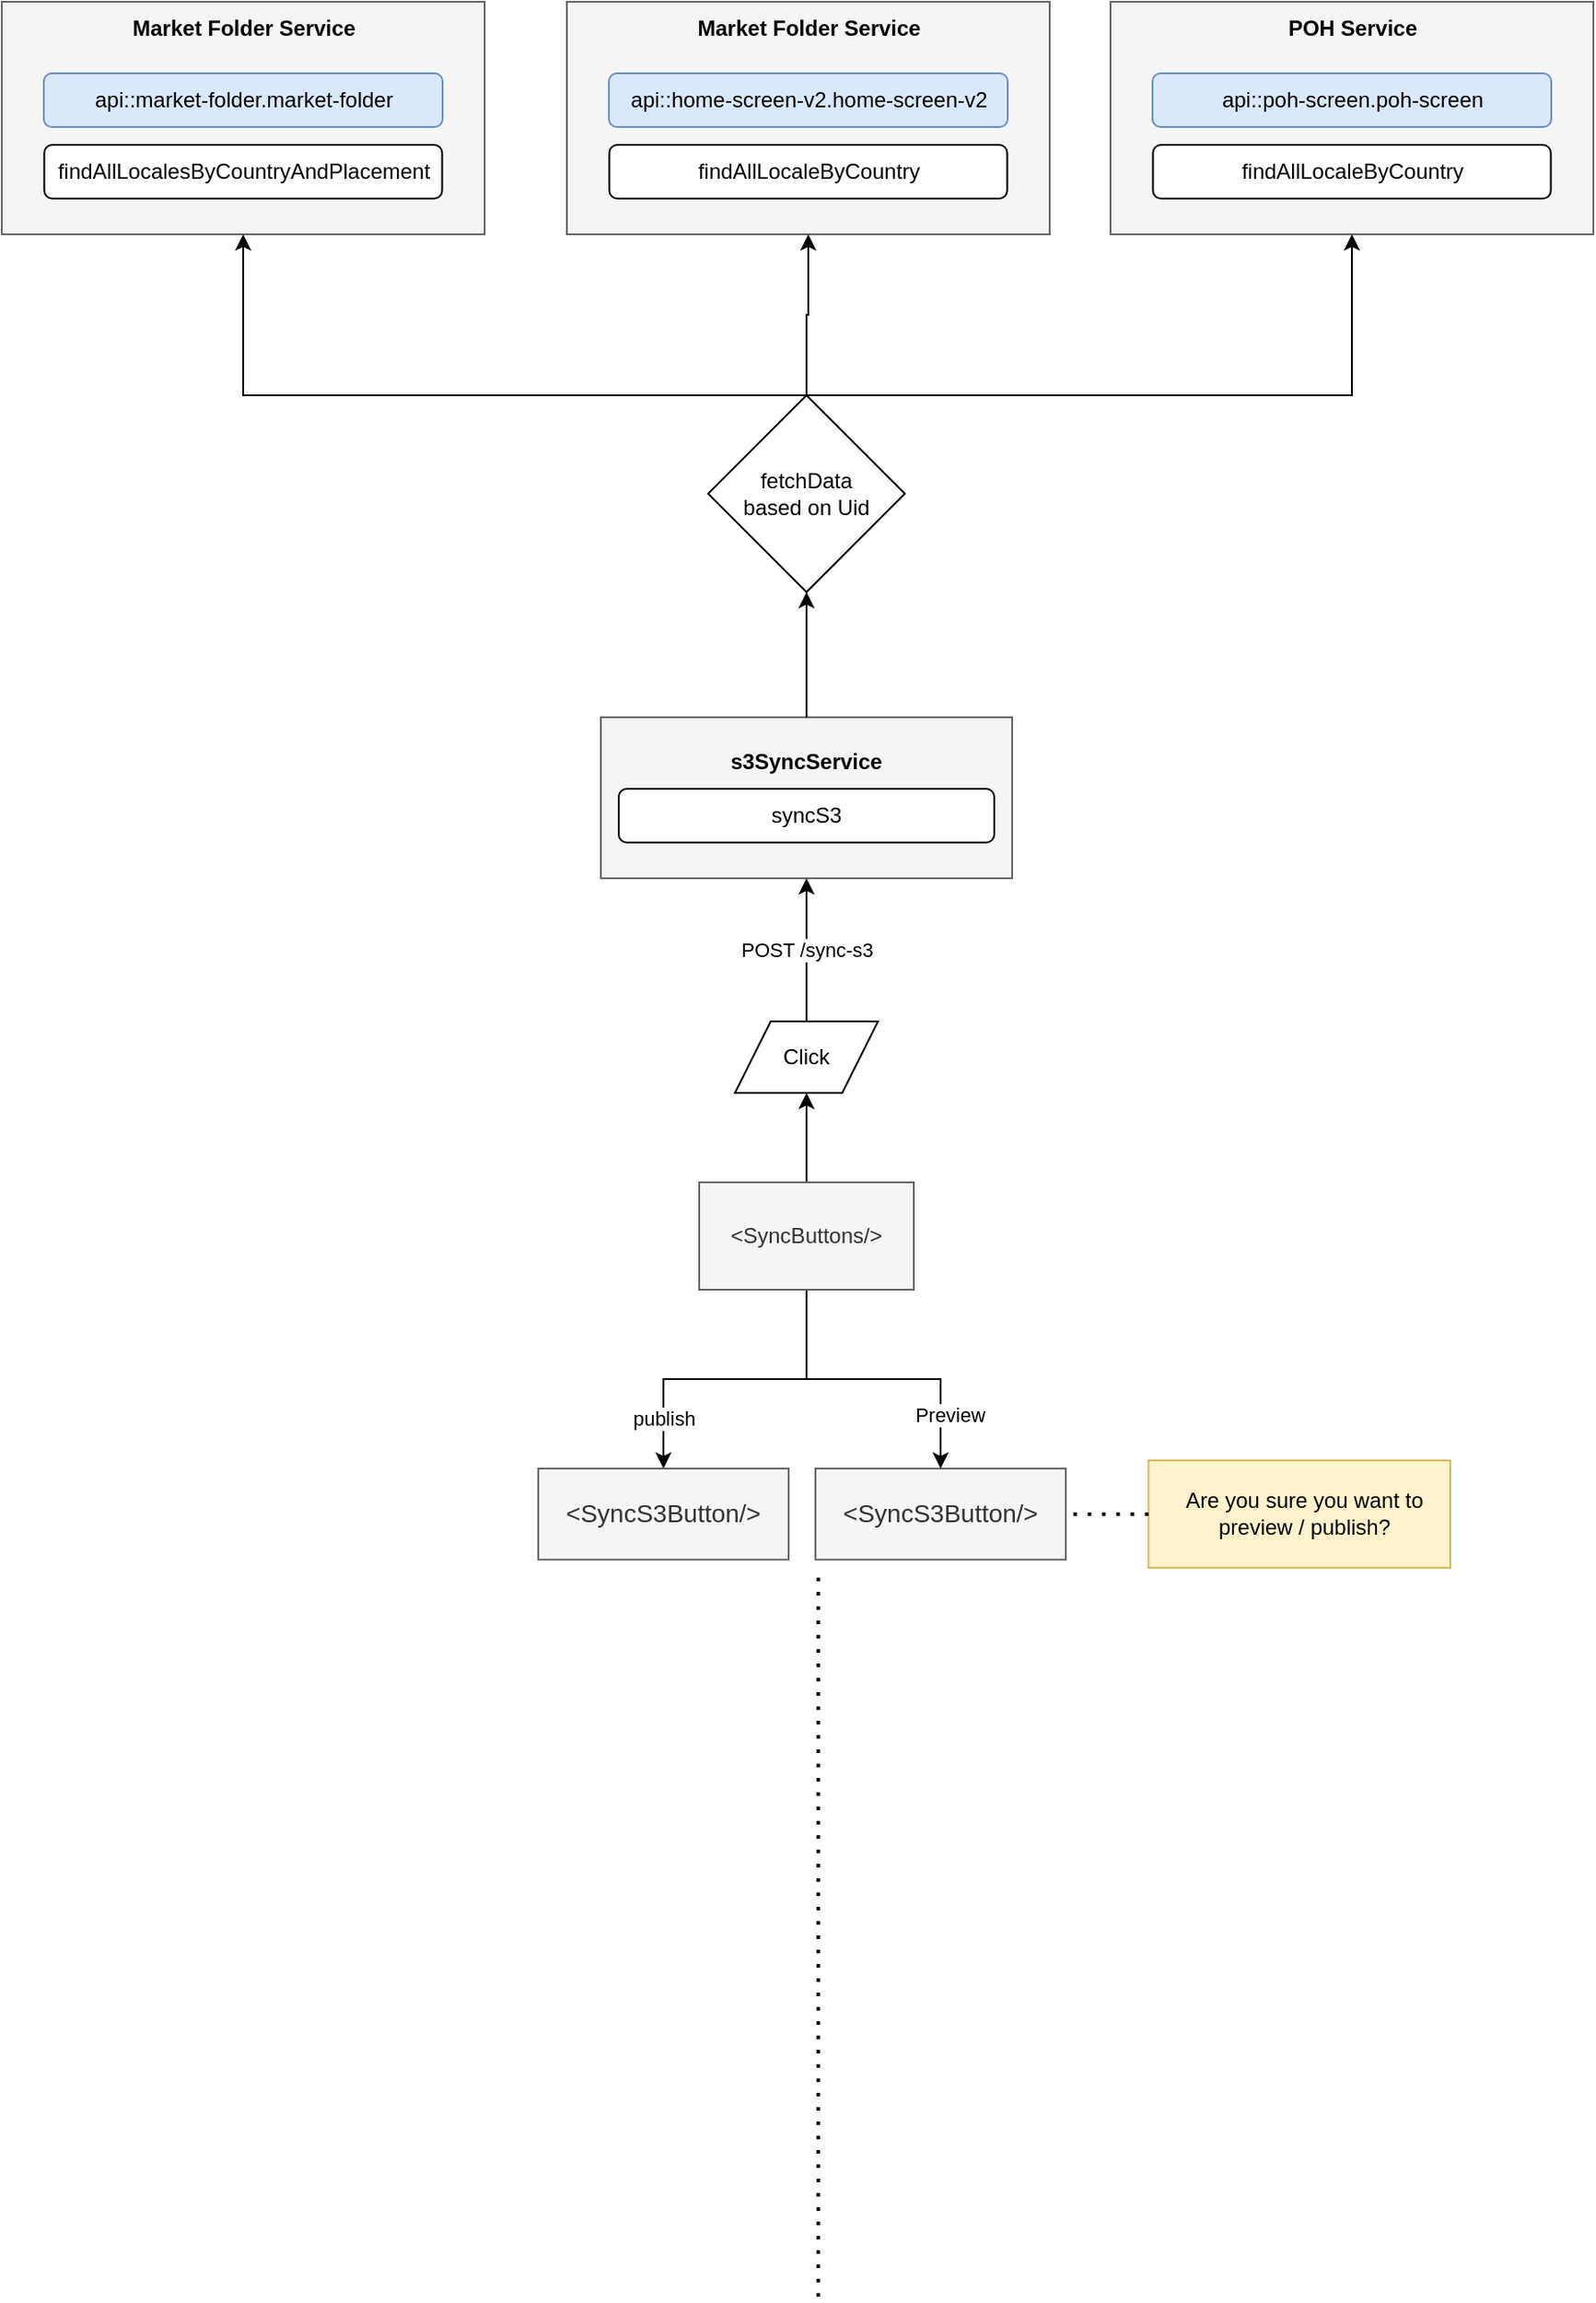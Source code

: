 <mxfile version="23.1.4" type="github" pages="2">
  <diagram name="Page-1" id="DTcIaV_wLtzkwECUcAM2">
    <mxGraphModel dx="2094" dy="819" grid="1" gridSize="10" guides="1" tooltips="1" connect="1" arrows="1" fold="1" page="1" pageScale="1" pageWidth="850" pageHeight="1100" math="0" shadow="0">
      <root>
        <mxCell id="0" />
        <mxCell id="1" parent="0" />
        <mxCell id="7XlLtOmRNYVBoCbLisl_-8" value="" style="rounded=0;whiteSpace=wrap;html=1;fillColor=#f5f5f5;fontColor=#333333;strokeColor=#666666;" parent="1" vertex="1">
          <mxGeometry x="306" y="40" width="270" height="130" as="geometry" />
        </mxCell>
        <mxCell id="7XlLtOmRNYVBoCbLisl_-7" value="findAllLocaleByCountry" style="rounded=1;whiteSpace=wrap;html=1;" parent="1" vertex="1">
          <mxGeometry x="329.75" y="120" width="222.5" height="30" as="geometry" />
        </mxCell>
        <mxCell id="7XlLtOmRNYVBoCbLisl_-10" value="&lt;b&gt;Market Folder Service&lt;/b&gt;" style="text;html=1;align=center;verticalAlign=middle;whiteSpace=wrap;rounded=0;" parent="1" vertex="1">
          <mxGeometry x="369.75" y="40" width="142.5" height="30" as="geometry" />
        </mxCell>
        <mxCell id="7XlLtOmRNYVBoCbLisl_-12" value="api::home-screen-v2.home-screen-v2" style="rounded=1;whiteSpace=wrap;html=1;fillColor=#dae8fc;strokeColor=#6c8ebf;" parent="1" vertex="1">
          <mxGeometry x="329.5" y="80" width="223" height="30" as="geometry" />
        </mxCell>
        <mxCell id="7XlLtOmRNYVBoCbLisl_-13" value="&lt;SyncS3Button/&gt;" style="text;whiteSpace=wrap;fillColor=#f5f5f5;fontColor=#333333;strokeColor=#666666;align=center;verticalAlign=middle;fontSize=14;" parent="1" vertex="1">
          <mxGeometry x="445" y="860.0" width="140" height="50.91" as="geometry" />
        </mxCell>
        <mxCell id="7XlLtOmRNYVBoCbLisl_-14" value="Are you sure you want to preview / publish?" style="rounded=0;whiteSpace=wrap;html=1;spacingLeft=6;fillColor=#fff2cc;strokeColor=#d6b656;" parent="1" vertex="1">
          <mxGeometry x="631.25" y="855.45" width="168.75" height="60" as="geometry" />
        </mxCell>
        <mxCell id="7XlLtOmRNYVBoCbLisl_-17" style="edgeStyle=orthogonalEdgeStyle;rounded=0;orthogonalLoop=1;jettySize=auto;html=1;entryX=0.5;entryY=0;entryDx=0;entryDy=0;" parent="1" source="7XlLtOmRNYVBoCbLisl_-16" target="7XlLtOmRNYVBoCbLisl_-13" edge="1">
          <mxGeometry relative="1" as="geometry" />
        </mxCell>
        <mxCell id="7XlLtOmRNYVBoCbLisl_-18" value="Preview" style="edgeLabel;html=1;align=center;verticalAlign=middle;resizable=0;points=[];" parent="7XlLtOmRNYVBoCbLisl_-17" vertex="1" connectable="0">
          <mxGeometry x="-0.257" y="-4" relative="1" as="geometry">
            <mxPoint x="65" y="16" as="offset" />
          </mxGeometry>
        </mxCell>
        <mxCell id="7XlLtOmRNYVBoCbLisl_-21" style="edgeStyle=orthogonalEdgeStyle;rounded=0;orthogonalLoop=1;jettySize=auto;html=1;" parent="1" source="7XlLtOmRNYVBoCbLisl_-16" target="7XlLtOmRNYVBoCbLisl_-19" edge="1">
          <mxGeometry relative="1" as="geometry" />
        </mxCell>
        <mxCell id="KmnuDJoxH2z4580PtnwU-12" style="edgeStyle=orthogonalEdgeStyle;rounded=0;orthogonalLoop=1;jettySize=auto;html=1;entryX=0.5;entryY=1;entryDx=0;entryDy=0;" edge="1" parent="1" source="7XlLtOmRNYVBoCbLisl_-16" target="KmnuDJoxH2z4580PtnwU-7">
          <mxGeometry relative="1" as="geometry" />
        </mxCell>
        <mxCell id="7XlLtOmRNYVBoCbLisl_-16" value="&amp;lt;SyncButtons/&amp;gt;" style="rounded=0;whiteSpace=wrap;html=1;fillColor=#f5f5f5;fontColor=#333333;strokeColor=#666666;" parent="1" vertex="1">
          <mxGeometry x="380" y="700" width="120" height="60" as="geometry" />
        </mxCell>
        <mxCell id="7XlLtOmRNYVBoCbLisl_-19" value="&lt;SyncS3Button/&gt;" style="text;whiteSpace=wrap;fillColor=#f5f5f5;fontColor=#333333;strokeColor=#666666;align=center;verticalAlign=middle;fontSize=14;" parent="1" vertex="1">
          <mxGeometry x="290" y="860.0" width="140" height="50.91" as="geometry" />
        </mxCell>
        <mxCell id="7XlLtOmRNYVBoCbLisl_-20" value="publish" style="edgeLabel;html=1;align=center;verticalAlign=middle;resizable=0;points=[];" parent="1" vertex="1" connectable="0">
          <mxGeometry x="356" y="816" as="geometry">
            <mxPoint x="4" y="16" as="offset" />
          </mxGeometry>
        </mxCell>
        <mxCell id="7XlLtOmRNYVBoCbLisl_-22" value="" style="endArrow=none;dashed=1;html=1;dashPattern=1 3;strokeWidth=2;rounded=0;exitX=0;exitY=0.5;exitDx=0;exitDy=0;entryX=1;entryY=0.5;entryDx=0;entryDy=0;" parent="1" source="7XlLtOmRNYVBoCbLisl_-14" target="7XlLtOmRNYVBoCbLisl_-13" edge="1">
          <mxGeometry width="50" height="50" relative="1" as="geometry">
            <mxPoint x="640" y="910" as="sourcePoint" />
            <mxPoint x="690" y="860" as="targetPoint" />
          </mxGeometry>
        </mxCell>
        <mxCell id="w2HYebdrCxl7yoWUbs6W-7" value="" style="endArrow=none;dashed=1;html=1;dashPattern=1 3;strokeWidth=2;rounded=0;entryX=0.722;entryY=0.214;entryDx=0;entryDy=0;entryPerimeter=0;exitX=0.722;exitY=1.006;exitDx=0;exitDy=0;exitPerimeter=0;" parent="1" edge="1">
          <mxGeometry width="50" height="50" relative="1" as="geometry">
            <mxPoint x="446.63" y="1323.06" as="sourcePoint" />
            <mxPoint x="446.63" y="919.14" as="targetPoint" />
          </mxGeometry>
        </mxCell>
        <mxCell id="KmnuDJoxH2z4580PtnwU-9" value="POST /sync-s3" style="edgeStyle=orthogonalEdgeStyle;rounded=0;orthogonalLoop=1;jettySize=auto;html=1;entryX=0.5;entryY=1;entryDx=0;entryDy=0;" edge="1" parent="1" source="KmnuDJoxH2z4580PtnwU-7" target="KmnuDJoxH2z4580PtnwU-2">
          <mxGeometry relative="1" as="geometry" />
        </mxCell>
        <mxCell id="KmnuDJoxH2z4580PtnwU-7" value="Click" style="shape=parallelogram;perimeter=parallelogramPerimeter;whiteSpace=wrap;html=1;fixedSize=1;" vertex="1" parent="1">
          <mxGeometry x="400" y="610" width="80" height="40" as="geometry" />
        </mxCell>
        <mxCell id="KmnuDJoxH2z4580PtnwU-13" value="" style="group" vertex="1" connectable="0" parent="1">
          <mxGeometry x="325" y="440" width="230" height="90" as="geometry" />
        </mxCell>
        <mxCell id="KmnuDJoxH2z4580PtnwU-2" value="" style="rounded=0;whiteSpace=wrap;html=1;fillColor=#f5f5f5;fontColor=#333333;strokeColor=#666666;" vertex="1" parent="KmnuDJoxH2z4580PtnwU-13">
          <mxGeometry width="230" height="90" as="geometry" />
        </mxCell>
        <mxCell id="KmnuDJoxH2z4580PtnwU-3" value="s3SyncService" style="text;html=1;align=center;verticalAlign=middle;whiteSpace=wrap;rounded=0;fontStyle=1" vertex="1" parent="KmnuDJoxH2z4580PtnwU-13">
          <mxGeometry x="65" y="10" width="100" height="30" as="geometry" />
        </mxCell>
        <mxCell id="KmnuDJoxH2z4580PtnwU-10" value="syncS3" style="rounded=1;whiteSpace=wrap;html=1;" vertex="1" parent="KmnuDJoxH2z4580PtnwU-13">
          <mxGeometry x="10" y="40" width="210" height="30" as="geometry" />
        </mxCell>
        <mxCell id="KmnuDJoxH2z4580PtnwU-15" value="" style="rounded=0;whiteSpace=wrap;html=1;fillColor=#f5f5f5;fontColor=#333333;strokeColor=#666666;" vertex="1" parent="1">
          <mxGeometry x="610" y="40" width="270" height="130" as="geometry" />
        </mxCell>
        <mxCell id="KmnuDJoxH2z4580PtnwU-16" value="findAllLocaleByCountry" style="rounded=1;whiteSpace=wrap;html=1;" vertex="1" parent="1">
          <mxGeometry x="633.75" y="120" width="222.5" height="30" as="geometry" />
        </mxCell>
        <mxCell id="KmnuDJoxH2z4580PtnwU-17" value="&lt;b&gt;POH Service&lt;/b&gt;" style="text;html=1;align=center;verticalAlign=middle;whiteSpace=wrap;rounded=0;" vertex="1" parent="1">
          <mxGeometry x="673.75" y="40" width="142.5" height="30" as="geometry" />
        </mxCell>
        <mxCell id="KmnuDJoxH2z4580PtnwU-18" value="api::poh-screen.poh-screen" style="rounded=1;whiteSpace=wrap;html=1;fillColor=#dae8fc;strokeColor=#6c8ebf;" vertex="1" parent="1">
          <mxGeometry x="633.5" y="80" width="223" height="30" as="geometry" />
        </mxCell>
        <mxCell id="KmnuDJoxH2z4580PtnwU-19" value="" style="rounded=0;whiteSpace=wrap;html=1;fillColor=#f5f5f5;fontColor=#333333;strokeColor=#666666;" vertex="1" parent="1">
          <mxGeometry x="-10" y="40" width="270" height="130" as="geometry" />
        </mxCell>
        <mxCell id="KmnuDJoxH2z4580PtnwU-20" value="findAllLocalesByCountryAndPlacement" style="rounded=1;whiteSpace=wrap;html=1;" vertex="1" parent="1">
          <mxGeometry x="13.75" y="120" width="222.5" height="30" as="geometry" />
        </mxCell>
        <mxCell id="KmnuDJoxH2z4580PtnwU-21" value="&lt;b&gt;Market Folder Service&lt;/b&gt;" style="text;html=1;align=center;verticalAlign=middle;whiteSpace=wrap;rounded=0;" vertex="1" parent="1">
          <mxGeometry x="53.75" y="40" width="142.5" height="30" as="geometry" />
        </mxCell>
        <mxCell id="KmnuDJoxH2z4580PtnwU-22" value="api::market-folder.market-folder" style="rounded=1;whiteSpace=wrap;html=1;fillColor=#dae8fc;strokeColor=#6c8ebf;" vertex="1" parent="1">
          <mxGeometry x="13.5" y="80" width="223" height="30" as="geometry" />
        </mxCell>
        <mxCell id="KmnuDJoxH2z4580PtnwU-24" style="edgeStyle=orthogonalEdgeStyle;rounded=0;orthogonalLoop=1;jettySize=auto;html=1;entryX=0.5;entryY=1;entryDx=0;entryDy=0;" edge="1" parent="1" source="KmnuDJoxH2z4580PtnwU-2" target="KmnuDJoxH2z4580PtnwU-25">
          <mxGeometry relative="1" as="geometry">
            <mxPoint x="440" y="390" as="targetPoint" />
          </mxGeometry>
        </mxCell>
        <mxCell id="KmnuDJoxH2z4580PtnwU-26" style="edgeStyle=orthogonalEdgeStyle;rounded=0;orthogonalLoop=1;jettySize=auto;html=1;entryX=0.5;entryY=1;entryDx=0;entryDy=0;" edge="1" parent="1" source="KmnuDJoxH2z4580PtnwU-25" target="7XlLtOmRNYVBoCbLisl_-8">
          <mxGeometry relative="1" as="geometry" />
        </mxCell>
        <mxCell id="KmnuDJoxH2z4580PtnwU-27" style="edgeStyle=orthogonalEdgeStyle;rounded=0;orthogonalLoop=1;jettySize=auto;html=1;entryX=0.5;entryY=1;entryDx=0;entryDy=0;" edge="1" parent="1" source="KmnuDJoxH2z4580PtnwU-25" target="KmnuDJoxH2z4580PtnwU-15">
          <mxGeometry relative="1" as="geometry">
            <Array as="points">
              <mxPoint x="745" y="260" />
            </Array>
          </mxGeometry>
        </mxCell>
        <mxCell id="KmnuDJoxH2z4580PtnwU-28" style="edgeStyle=orthogonalEdgeStyle;rounded=0;orthogonalLoop=1;jettySize=auto;html=1;entryX=0.5;entryY=1;entryDx=0;entryDy=0;" edge="1" parent="1" source="KmnuDJoxH2z4580PtnwU-25" target="KmnuDJoxH2z4580PtnwU-19">
          <mxGeometry relative="1" as="geometry">
            <Array as="points">
              <mxPoint x="125" y="260" />
            </Array>
          </mxGeometry>
        </mxCell>
        <mxCell id="KmnuDJoxH2z4580PtnwU-25" value="fetchData &lt;br&gt;based on Uid" style="rhombus;whiteSpace=wrap;html=1;" vertex="1" parent="1">
          <mxGeometry x="385" y="260" width="110" height="110" as="geometry" />
        </mxCell>
      </root>
    </mxGraphModel>
  </diagram>
  <diagram id="HoBbRQ8zLy5erpwaO1aw" name="Page-2">
    <mxGraphModel dx="2156" dy="860" grid="1" gridSize="10" guides="1" tooltips="1" connect="1" arrows="1" fold="1" page="1" pageScale="1" pageWidth="850" pageHeight="1100" math="0" shadow="0">
      <root>
        <mxCell id="0" />
        <mxCell id="1" parent="0" />
        <mxCell id="MzryPYdouS9RilwS4h2J-2" value="&lt;h2 style=&quot;line-height: 100%;&quot;&gt;&lt;br&gt;&lt;/h2&gt;" style="rounded=0;whiteSpace=wrap;html=1;fillColor=#fff2cc;strokeColor=#d6b656;flipH=1;flipV=1;" vertex="1" parent="1">
          <mxGeometry x="150" y="80" width="150" height="230" as="geometry" />
        </mxCell>
        <mxCell id="MzryPYdouS9RilwS4h2J-3" value="" style="rounded=0;whiteSpace=wrap;html=1;fillColor=#fff2cc;strokeColor=#d6b656;" vertex="1" parent="1">
          <mxGeometry x="330" y="80" width="120" height="230" as="geometry" />
        </mxCell>
        <mxCell id="MzryPYdouS9RilwS4h2J-6" value="Web Experience" style="rounded=1;whiteSpace=wrap;html=1;fillColor=#dae8fc;strokeColor=#6c8ebf;" vertex="1" parent="1">
          <mxGeometry x="-90" y="83" width="200" height="70" as="geometry" />
        </mxCell>
        <mxCell id="MzryPYdouS9RilwS4h2J-7" value="IPM (In-Product Marketing)" style="rounded=1;whiteSpace=wrap;html=1;fillColor=#d5e8d4;strokeColor=#82b366;" vertex="1" parent="1">
          <mxGeometry x="-90" y="173" width="200" height="120" as="geometry" />
        </mxCell>
        <mxCell id="MzryPYdouS9RilwS4h2J-8" value="Hussain&amp;nbsp;" style="text;html=1;align=center;verticalAlign=middle;whiteSpace=wrap;rounded=0;fillColor=#dae8fc;strokeColor=#6c8ebf;" vertex="1" parent="1">
          <mxGeometry x="150" y="88" width="150" height="30" as="geometry" />
        </mxCell>
        <mxCell id="MzryPYdouS9RilwS4h2J-11" value="Yousry" style="text;html=1;align=center;verticalAlign=middle;whiteSpace=wrap;rounded=0;fillColor=#d5e8d4;strokeColor=#82b366;" vertex="1" parent="1">
          <mxGeometry x="150" y="176" width="150" height="30" as="geometry" />
        </mxCell>
        <mxCell id="MzryPYdouS9RilwS4h2J-12" value="Abdulrahman Bashir" style="text;html=1;align=center;verticalAlign=middle;whiteSpace=wrap;rounded=0;fillColor=#d5e8d4;strokeColor=#82b366;" vertex="1" parent="1">
          <mxGeometry x="150" y="216" width="150" height="30" as="geometry" />
        </mxCell>
        <mxCell id="MzryPYdouS9RilwS4h2J-13" value="Momin&amp;nbsp;" style="text;html=1;align=center;verticalAlign=middle;whiteSpace=wrap;rounded=0;fillColor=#d5e8d4;strokeColor=#82b366;" vertex="1" parent="1">
          <mxGeometry x="150" y="256" width="150" height="30" as="geometry" />
        </mxCell>
        <mxCell id="MzryPYdouS9RilwS4h2J-14" value="Artur" style="text;html=1;align=center;verticalAlign=middle;whiteSpace=wrap;rounded=0;fillColor=#dae8fc;strokeColor=#6c8ebf;" vertex="1" parent="1">
          <mxGeometry x="150" y="124" width="150" height="30" as="geometry" />
        </mxCell>
        <mxCell id="MzryPYdouS9RilwS4h2J-15" value="Eslam Nady" style="text;html=1;align=center;verticalAlign=middle;whiteSpace=wrap;rounded=0;fillColor=#f8cecc;strokeColor=#b85450;" vertex="1" parent="1">
          <mxGeometry x="330" y="88" width="120" height="30" as="geometry" />
        </mxCell>
        <mxCell id="MzryPYdouS9RilwS4h2J-16" value="Yousif William" style="text;html=1;align=center;verticalAlign=middle;whiteSpace=wrap;rounded=0;fillColor=#f8cecc;strokeColor=#b85450;" vertex="1" parent="1">
          <mxGeometry x="330" y="125" width="120" height="30" as="geometry" />
        </mxCell>
        <mxCell id="MzryPYdouS9RilwS4h2J-19" value="&lt;h2 style=&quot;border-color: var(--border-color); color: rgb(0, 0, 0); font-family: Helvetica; font-style: normal; font-variant-ligatures: normal; font-variant-caps: normal; letter-spacing: normal; orphans: 2; text-align: center; text-indent: 0px; text-transform: none; widows: 2; word-spacing: 0px; -webkit-text-stroke-width: 0px; background-color: rgb(251, 251, 251); text-decoration-thickness: initial; text-decoration-style: initial; text-decoration-color: initial; line-height: 18px;&quot;&gt;&lt;font face=&quot;Comic Sans MS&quot; style=&quot;border-color: var(--border-color);&quot;&gt;Food shopping tribe&lt;/font&gt;&lt;/h2&gt;" style="text;whiteSpace=wrap;html=1;" vertex="1" parent="1">
          <mxGeometry x="150" y="10" width="150" height="70" as="geometry" />
        </mxCell>
        <mxCell id="MzryPYdouS9RilwS4h2J-20" value="&lt;h2 style=&quot;border-color: var(--border-color); color: rgb(0, 0, 0); font-family: Helvetica; font-style: normal; font-variant-ligatures: normal; font-variant-caps: normal; letter-spacing: normal; orphans: 2; text-align: center; text-indent: 0px; text-transform: none; widows: 2; word-spacing: 0px; -webkit-text-stroke-width: 0px; background-color: rgb(251, 251, 251); text-decoration-thickness: initial; text-decoration-style: initial; text-decoration-color: initial; line-height: 18px;&quot;&gt;&lt;font face=&quot;Comic Sans MS&quot; style=&quot;border-color: var(--border-color);&quot;&gt;Growth Tribe&lt;/font&gt;&lt;/h2&gt;" style="text;whiteSpace=wrap;html=1;" vertex="1" parent="1">
          <mxGeometry x="330" y="10" width="120" height="70" as="geometry" />
        </mxCell>
        <mxCell id="MzryPYdouS9RilwS4h2J-21" value="Commercial OPs" style="rounded=1;whiteSpace=wrap;html=1;fillColor=#f8cecc;strokeColor=#b85450;" vertex="1" parent="1">
          <mxGeometry x="480" y="83" width="200" height="70" as="geometry" />
        </mxCell>
      </root>
    </mxGraphModel>
  </diagram>
</mxfile>
